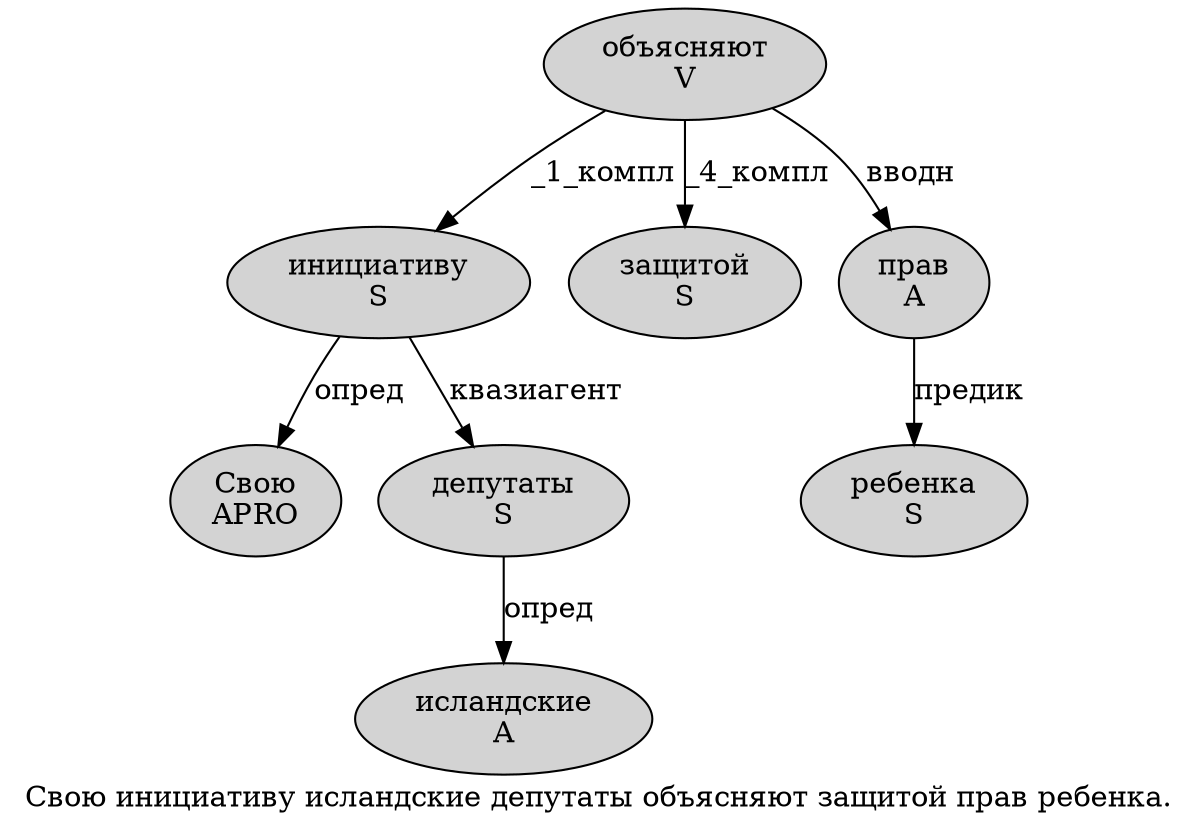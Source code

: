 digraph SENTENCE_1372 {
	graph [label="Свою инициативу исландские депутаты объясняют защитой прав ребенка."]
	node [style=filled]
		0 [label="Свою
APRO" color="" fillcolor=lightgray penwidth=1 shape=ellipse]
		1 [label="инициативу
S" color="" fillcolor=lightgray penwidth=1 shape=ellipse]
		2 [label="исландские
A" color="" fillcolor=lightgray penwidth=1 shape=ellipse]
		3 [label="депутаты
S" color="" fillcolor=lightgray penwidth=1 shape=ellipse]
		4 [label="объясняют
V" color="" fillcolor=lightgray penwidth=1 shape=ellipse]
		5 [label="защитой
S" color="" fillcolor=lightgray penwidth=1 shape=ellipse]
		6 [label="прав
A" color="" fillcolor=lightgray penwidth=1 shape=ellipse]
		7 [label="ребенка
S" color="" fillcolor=lightgray penwidth=1 shape=ellipse]
			3 -> 2 [label="опред"]
			4 -> 1 [label="_1_компл"]
			4 -> 5 [label="_4_компл"]
			4 -> 6 [label="вводн"]
			1 -> 0 [label="опред"]
			1 -> 3 [label="квазиагент"]
			6 -> 7 [label="предик"]
}